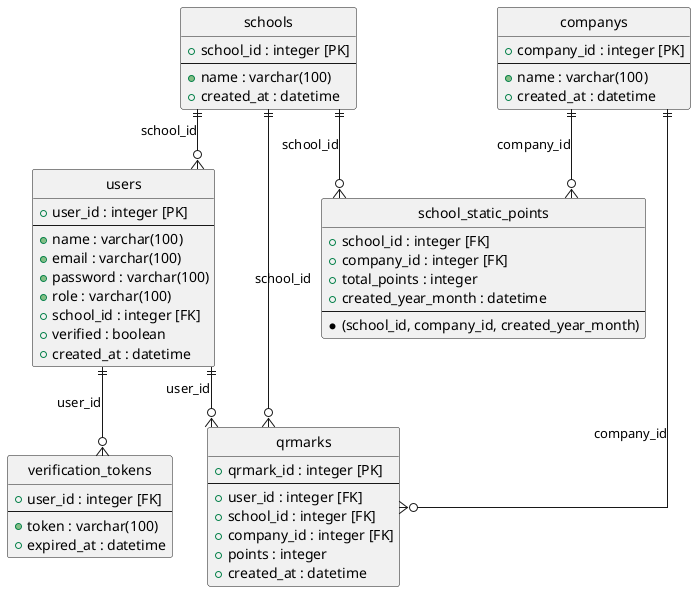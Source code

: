 @startuml sql

' hide the spot
hide circle

' avoid problems with angled crows feet
skinparam linetype ortho

entity "schools" as schools {
  + school_id : integer [PK]
  --
  + name : varchar(100)
  + created_at : datetime
}

entity "users" as users {
  + user_id : integer [PK]
  --
  + name : varchar(100)
  + email : varchar(100)
  + password : varchar(100)
  + role : varchar(100)
  + school_id : integer [FK]
  + verified : boolean
  + created_at : datetime
}

entity "verification_tokens" as verification_tokens {
  + user_id : integer [FK]
  --
  + token : varchar(100)
  + expired_at : datetime
}

entity "companys" as companys {
  + company_id : integer [PK]
  --
  + name : varchar(100)
  + created_at : datetime
}

entity "qrmarks" as qrmarks {
  + qrmark_id : integer [PK]
  --
  + user_id : integer [FK]
  + school_id : integer [FK]
  + company_id : integer [FK]
  + points : integer
  + created_at : datetime
}

entity "school_static_points" as school_static_points {
  + school_id : integer [FK]
  + company_id : integer [FK]
  + total_points : integer
  + created_year_month : datetime
  --
  * (school_id, company_id, created_year_month)
}

schools ||--o{ users : "school_id"
users ||--o{ verification_tokens : "user_id"
users ||--o{ qrmarks : "user_id"
companys ||--o{ qrmarks : "company_id"
schools ||--o{ qrmarks : "school_id"
schools ||--o{ school_static_points : "school_id"
companys ||--o{ school_static_points : "company_id"

@enduml
